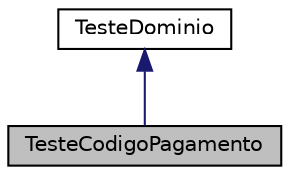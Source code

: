 digraph "TesteCodigoPagamento"
{
 // LATEX_PDF_SIZE
  edge [fontname="Helvetica",fontsize="10",labelfontname="Helvetica",labelfontsize="10"];
  node [fontname="Helvetica",fontsize="10",shape=record];
  Node1 [label="TesteCodigoPagamento",height=0.2,width=0.4,color="black", fillcolor="grey75", style="filled", fontcolor="black",tooltip="Classe para testar o dominio CodigoPagamento."];
  Node2 -> Node1 [dir="back",color="midnightblue",fontsize="10",style="solid",fontname="Helvetica"];
  Node2 [label="TesteDominio",height=0.2,width=0.4,color="black", fillcolor="white", style="filled",URL="$classTesteDominio.html",tooltip="Classe abstrata que representa um teste de dominio generico."];
}
